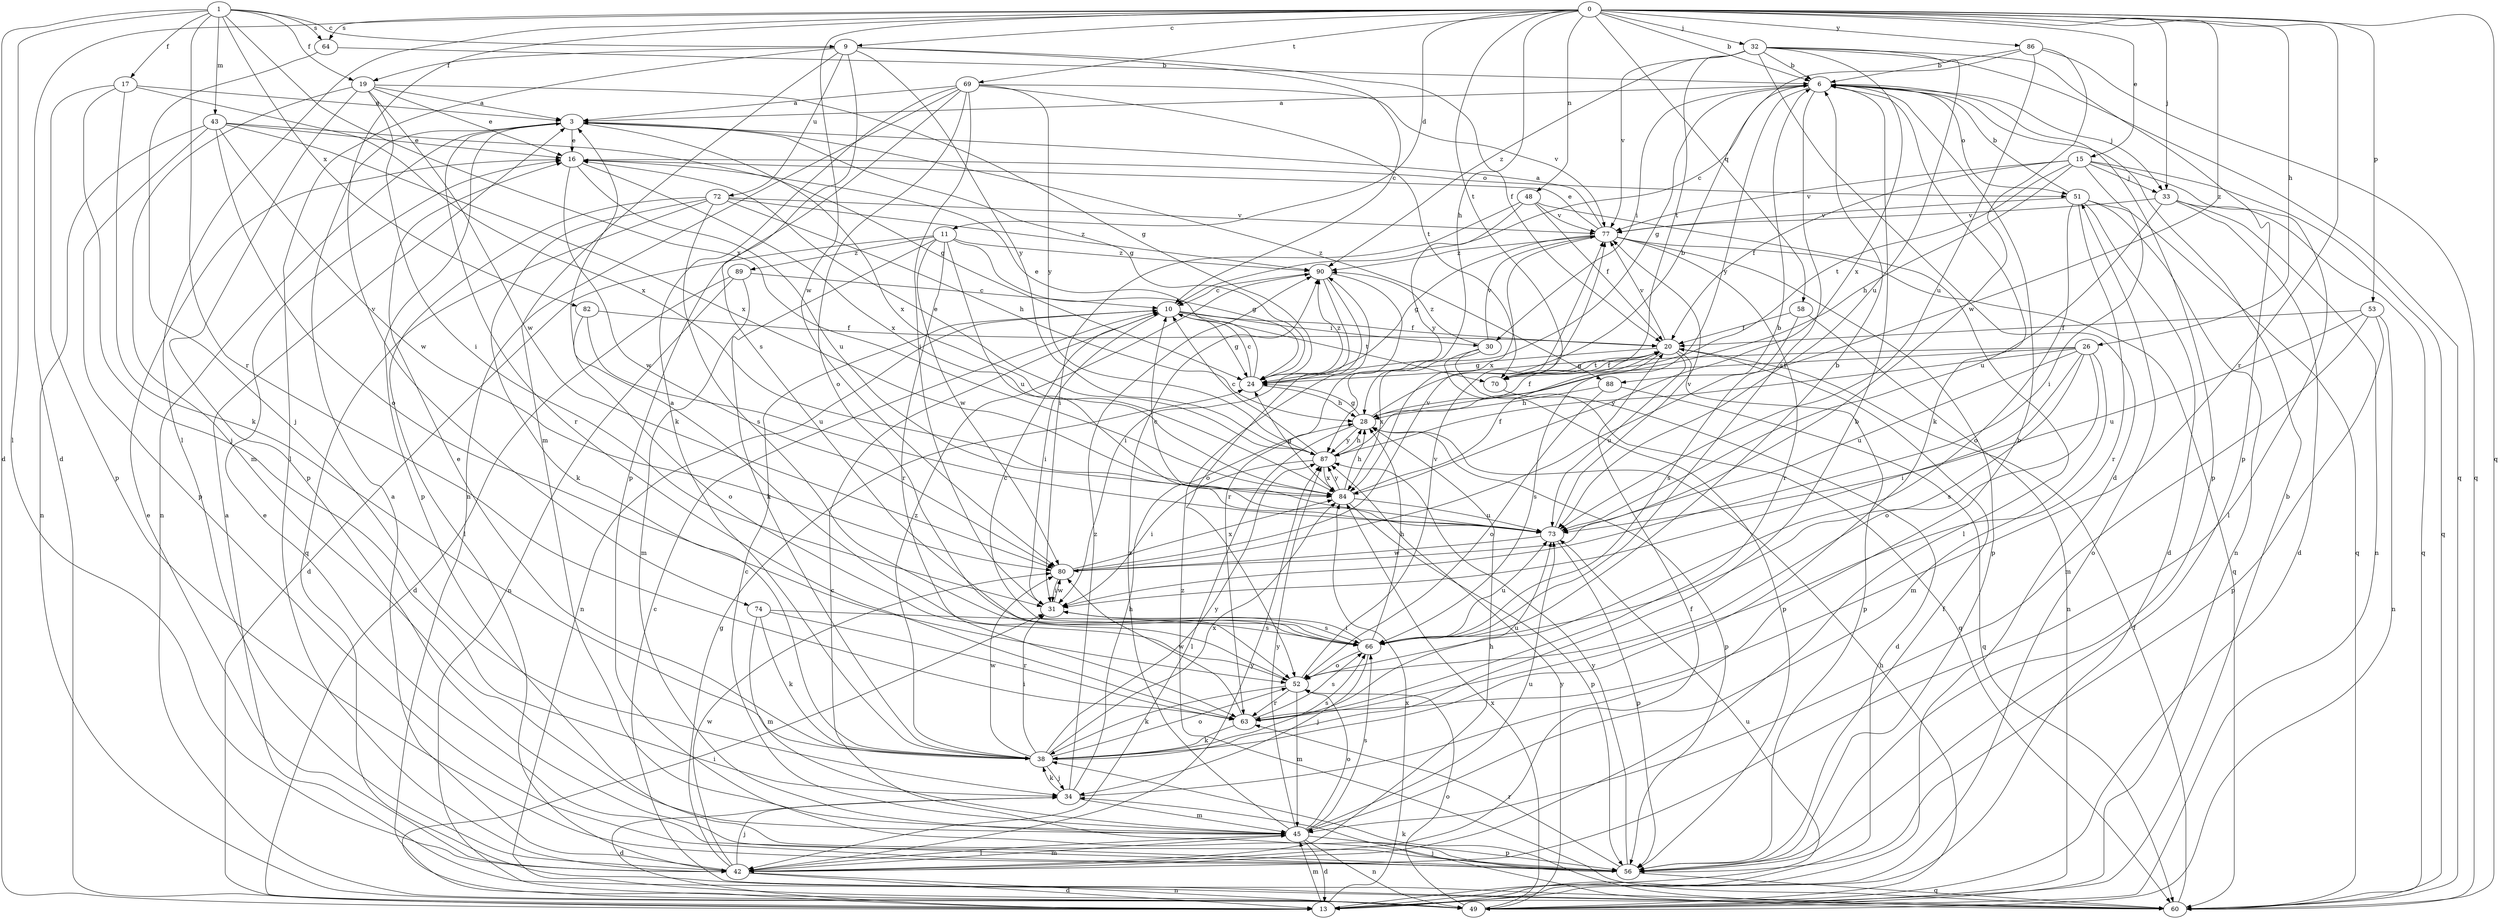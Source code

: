 strict digraph  {
0;
1;
3;
6;
9;
10;
11;
13;
15;
16;
17;
19;
20;
24;
26;
28;
30;
31;
32;
33;
34;
38;
42;
43;
45;
48;
49;
51;
52;
53;
56;
58;
60;
63;
64;
66;
69;
70;
72;
73;
74;
77;
80;
82;
84;
86;
87;
88;
89;
90;
0 -> 6  [label=b];
0 -> 9  [label=c];
0 -> 11  [label=d];
0 -> 13  [label=d];
0 -> 15  [label=e];
0 -> 26  [label=h];
0 -> 28  [label=h];
0 -> 32  [label=j];
0 -> 33  [label=j];
0 -> 42  [label=l];
0 -> 48  [label=n];
0 -> 53  [label=p];
0 -> 58  [label=q];
0 -> 60  [label=q];
0 -> 63  [label=r];
0 -> 64  [label=s];
0 -> 69  [label=t];
0 -> 70  [label=t];
0 -> 74  [label=v];
0 -> 80  [label=w];
0 -> 86  [label=y];
0 -> 88  [label=z];
1 -> 9  [label=c];
1 -> 13  [label=d];
1 -> 17  [label=f];
1 -> 19  [label=f];
1 -> 42  [label=l];
1 -> 43  [label=m];
1 -> 63  [label=r];
1 -> 64  [label=s];
1 -> 82  [label=x];
1 -> 84  [label=x];
3 -> 16  [label=e];
3 -> 24  [label=g];
3 -> 49  [label=n];
3 -> 56  [label=p];
3 -> 63  [label=r];
3 -> 84  [label=x];
3 -> 88  [label=z];
6 -> 3  [label=a];
6 -> 24  [label=g];
6 -> 30  [label=i];
6 -> 33  [label=j];
6 -> 38  [label=k];
6 -> 51  [label=o];
6 -> 56  [label=p];
6 -> 66  [label=s];
6 -> 87  [label=y];
9 -> 10  [label=c];
9 -> 19  [label=f];
9 -> 20  [label=f];
9 -> 42  [label=l];
9 -> 45  [label=m];
9 -> 66  [label=s];
9 -> 72  [label=u];
9 -> 87  [label=y];
10 -> 20  [label=f];
10 -> 24  [label=g];
10 -> 30  [label=i];
10 -> 31  [label=i];
10 -> 49  [label=n];
10 -> 70  [label=t];
11 -> 13  [label=d];
11 -> 24  [label=g];
11 -> 38  [label=k];
11 -> 63  [label=r];
11 -> 73  [label=u];
11 -> 80  [label=w];
11 -> 89  [label=z];
11 -> 90  [label=z];
13 -> 31  [label=i];
13 -> 45  [label=m];
13 -> 51  [label=o];
13 -> 73  [label=u];
13 -> 84  [label=x];
15 -> 20  [label=f];
15 -> 28  [label=h];
15 -> 31  [label=i];
15 -> 33  [label=j];
15 -> 42  [label=l];
15 -> 60  [label=q];
15 -> 70  [label=t];
15 -> 77  [label=v];
16 -> 51  [label=o];
16 -> 73  [label=u];
16 -> 80  [label=w];
16 -> 84  [label=x];
17 -> 3  [label=a];
17 -> 34  [label=j];
17 -> 38  [label=k];
17 -> 56  [label=p];
17 -> 84  [label=x];
19 -> 3  [label=a];
19 -> 16  [label=e];
19 -> 24  [label=g];
19 -> 31  [label=i];
19 -> 45  [label=m];
19 -> 56  [label=p];
19 -> 80  [label=w];
20 -> 24  [label=g];
20 -> 56  [label=p];
20 -> 66  [label=s];
20 -> 70  [label=t];
20 -> 73  [label=u];
20 -> 77  [label=v];
24 -> 10  [label=c];
24 -> 16  [label=e];
24 -> 28  [label=h];
24 -> 90  [label=z];
26 -> 24  [label=g];
26 -> 31  [label=i];
26 -> 45  [label=m];
26 -> 52  [label=o];
26 -> 66  [label=s];
26 -> 70  [label=t];
26 -> 73  [label=u];
26 -> 87  [label=y];
28 -> 6  [label=b];
28 -> 20  [label=f];
28 -> 24  [label=g];
28 -> 42  [label=l];
28 -> 56  [label=p];
28 -> 87  [label=y];
30 -> 56  [label=p];
30 -> 60  [label=q];
30 -> 77  [label=v];
30 -> 84  [label=x];
30 -> 90  [label=z];
31 -> 66  [label=s];
31 -> 80  [label=w];
32 -> 6  [label=b];
32 -> 13  [label=d];
32 -> 56  [label=p];
32 -> 60  [label=q];
32 -> 70  [label=t];
32 -> 73  [label=u];
32 -> 77  [label=v];
32 -> 84  [label=x];
32 -> 90  [label=z];
33 -> 13  [label=d];
33 -> 49  [label=n];
33 -> 60  [label=q];
33 -> 73  [label=u];
33 -> 77  [label=v];
34 -> 6  [label=b];
34 -> 13  [label=d];
34 -> 28  [label=h];
34 -> 38  [label=k];
34 -> 45  [label=m];
34 -> 90  [label=z];
38 -> 6  [label=b];
38 -> 16  [label=e];
38 -> 31  [label=i];
38 -> 34  [label=j];
38 -> 52  [label=o];
38 -> 66  [label=s];
38 -> 80  [label=w];
38 -> 84  [label=x];
38 -> 87  [label=y];
38 -> 90  [label=z];
42 -> 3  [label=a];
42 -> 13  [label=d];
42 -> 16  [label=e];
42 -> 20  [label=f];
42 -> 24  [label=g];
42 -> 28  [label=h];
42 -> 34  [label=j];
42 -> 45  [label=m];
42 -> 49  [label=n];
42 -> 80  [label=w];
42 -> 87  [label=y];
43 -> 16  [label=e];
43 -> 24  [label=g];
43 -> 49  [label=n];
43 -> 52  [label=o];
43 -> 56  [label=p];
43 -> 80  [label=w];
43 -> 84  [label=x];
45 -> 10  [label=c];
45 -> 13  [label=d];
45 -> 42  [label=l];
45 -> 49  [label=n];
45 -> 52  [label=o];
45 -> 56  [label=p];
45 -> 66  [label=s];
45 -> 73  [label=u];
45 -> 87  [label=y];
45 -> 90  [label=z];
48 -> 20  [label=f];
48 -> 31  [label=i];
48 -> 42  [label=l];
48 -> 77  [label=v];
48 -> 87  [label=y];
49 -> 6  [label=b];
49 -> 28  [label=h];
49 -> 52  [label=o];
49 -> 84  [label=x];
49 -> 87  [label=y];
51 -> 6  [label=b];
51 -> 13  [label=d];
51 -> 49  [label=n];
51 -> 52  [label=o];
51 -> 60  [label=q];
51 -> 63  [label=r];
51 -> 77  [label=v];
52 -> 3  [label=a];
52 -> 38  [label=k];
52 -> 45  [label=m];
52 -> 63  [label=r];
52 -> 77  [label=v];
53 -> 20  [label=f];
53 -> 45  [label=m];
53 -> 49  [label=n];
53 -> 56  [label=p];
53 -> 73  [label=u];
56 -> 10  [label=c];
56 -> 16  [label=e];
56 -> 20  [label=f];
56 -> 60  [label=q];
56 -> 63  [label=r];
56 -> 87  [label=y];
58 -> 20  [label=f];
58 -> 49  [label=n];
58 -> 66  [label=s];
60 -> 3  [label=a];
60 -> 10  [label=c];
60 -> 20  [label=f];
60 -> 34  [label=j];
60 -> 38  [label=k];
60 -> 90  [label=z];
63 -> 38  [label=k];
63 -> 66  [label=s];
63 -> 73  [label=u];
63 -> 80  [label=w];
64 -> 6  [label=b];
64 -> 34  [label=j];
66 -> 6  [label=b];
66 -> 10  [label=c];
66 -> 28  [label=h];
66 -> 31  [label=i];
66 -> 34  [label=j];
66 -> 52  [label=o];
66 -> 73  [label=u];
69 -> 3  [label=a];
69 -> 31  [label=i];
69 -> 38  [label=k];
69 -> 49  [label=n];
69 -> 52  [label=o];
69 -> 56  [label=p];
69 -> 70  [label=t];
69 -> 77  [label=v];
69 -> 87  [label=y];
70 -> 13  [label=d];
70 -> 20  [label=f];
72 -> 28  [label=h];
72 -> 38  [label=k];
72 -> 42  [label=l];
72 -> 60  [label=q];
72 -> 66  [label=s];
72 -> 77  [label=v];
72 -> 90  [label=z];
73 -> 10  [label=c];
73 -> 56  [label=p];
73 -> 77  [label=v];
73 -> 80  [label=w];
74 -> 38  [label=k];
74 -> 45  [label=m];
74 -> 63  [label=r];
74 -> 66  [label=s];
77 -> 3  [label=a];
77 -> 16  [label=e];
77 -> 24  [label=g];
77 -> 56  [label=p];
77 -> 60  [label=q];
77 -> 63  [label=r];
77 -> 84  [label=x];
77 -> 90  [label=z];
80 -> 6  [label=b];
80 -> 31  [label=i];
80 -> 77  [label=v];
80 -> 84  [label=x];
82 -> 20  [label=f];
82 -> 52  [label=o];
82 -> 73  [label=u];
84 -> 20  [label=f];
84 -> 24  [label=g];
84 -> 28  [label=h];
84 -> 56  [label=p];
84 -> 73  [label=u];
84 -> 87  [label=y];
86 -> 6  [label=b];
86 -> 10  [label=c];
86 -> 60  [label=q];
86 -> 73  [label=u];
86 -> 80  [label=w];
87 -> 10  [label=c];
87 -> 16  [label=e];
87 -> 28  [label=h];
87 -> 31  [label=i];
87 -> 84  [label=x];
88 -> 28  [label=h];
88 -> 52  [label=o];
88 -> 60  [label=q];
89 -> 10  [label=c];
89 -> 13  [label=d];
89 -> 45  [label=m];
89 -> 49  [label=n];
90 -> 10  [label=c];
90 -> 31  [label=i];
90 -> 52  [label=o];
90 -> 63  [label=r];
}
